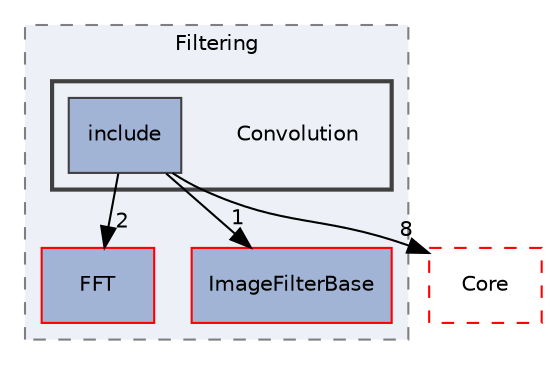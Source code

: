 digraph "Convolution"
{
 // LATEX_PDF_SIZE
  edge [fontname="Helvetica",fontsize="10",labelfontname="Helvetica",labelfontsize="10"];
  node [fontname="Helvetica",fontsize="10",shape=record];
  compound=true
  subgraph clusterdir_6724b11ef9ad676a0a0c31463bff1d93 {
    graph [ bgcolor="#edf0f7", pencolor="grey50", style="filled,dashed,", label="Filtering", fontname="Helvetica", fontsize="10", URL="dir_6724b11ef9ad676a0a0c31463bff1d93.html"]
  dir_7b8d1b5f8d06c637c9e36e6677bc93bc [shape=box, label="FFT", style="filled,", fillcolor="#a2b4d6", color="red", URL="dir_7b8d1b5f8d06c637c9e36e6677bc93bc.html"];
  dir_a5e0762988512223861a3264c6133bea [shape=box, label="ImageFilterBase", style="filled,", fillcolor="#a2b4d6", color="red", URL="dir_a5e0762988512223861a3264c6133bea.html"];
  subgraph clusterdir_707d4018505f37dfa9564a4fbd97eec6 {
    graph [ bgcolor="#edf0f7", pencolor="grey25", style="filled,bold,", label="", fontname="Helvetica", fontsize="10", URL="dir_707d4018505f37dfa9564a4fbd97eec6.html"]
    dir_707d4018505f37dfa9564a4fbd97eec6 [shape=plaintext, label="Convolution"];
  dir_09653c5d0d8f46fe05af4b04fd3b0d1b [shape=box, label="include", style="filled,", fillcolor="#a2b4d6", color="grey25", URL="dir_09653c5d0d8f46fe05af4b04fd3b0d1b.html"];
  }
  }
  dir_cac7f9cecb9aa42a0bd05452dddd8a21 [shape=box, label="Core", style="dashed,", fillcolor="#edf0f7", color="red", URL="dir_cac7f9cecb9aa42a0bd05452dddd8a21.html"];
  dir_09653c5d0d8f46fe05af4b04fd3b0d1b->dir_7b8d1b5f8d06c637c9e36e6677bc93bc [headlabel="2", labeldistance=1.5 headhref="dir_000078_000029.html"];
  dir_09653c5d0d8f46fe05af4b04fd3b0d1b->dir_a5e0762988512223861a3264c6133bea [headlabel="1", labeldistance=1.5 headhref="dir_000078_000050.html"];
  dir_09653c5d0d8f46fe05af4b04fd3b0d1b->dir_cac7f9cecb9aa42a0bd05452dddd8a21 [headlabel="8", labeldistance=1.5 headhref="dir_000078_000014.html"];
}
